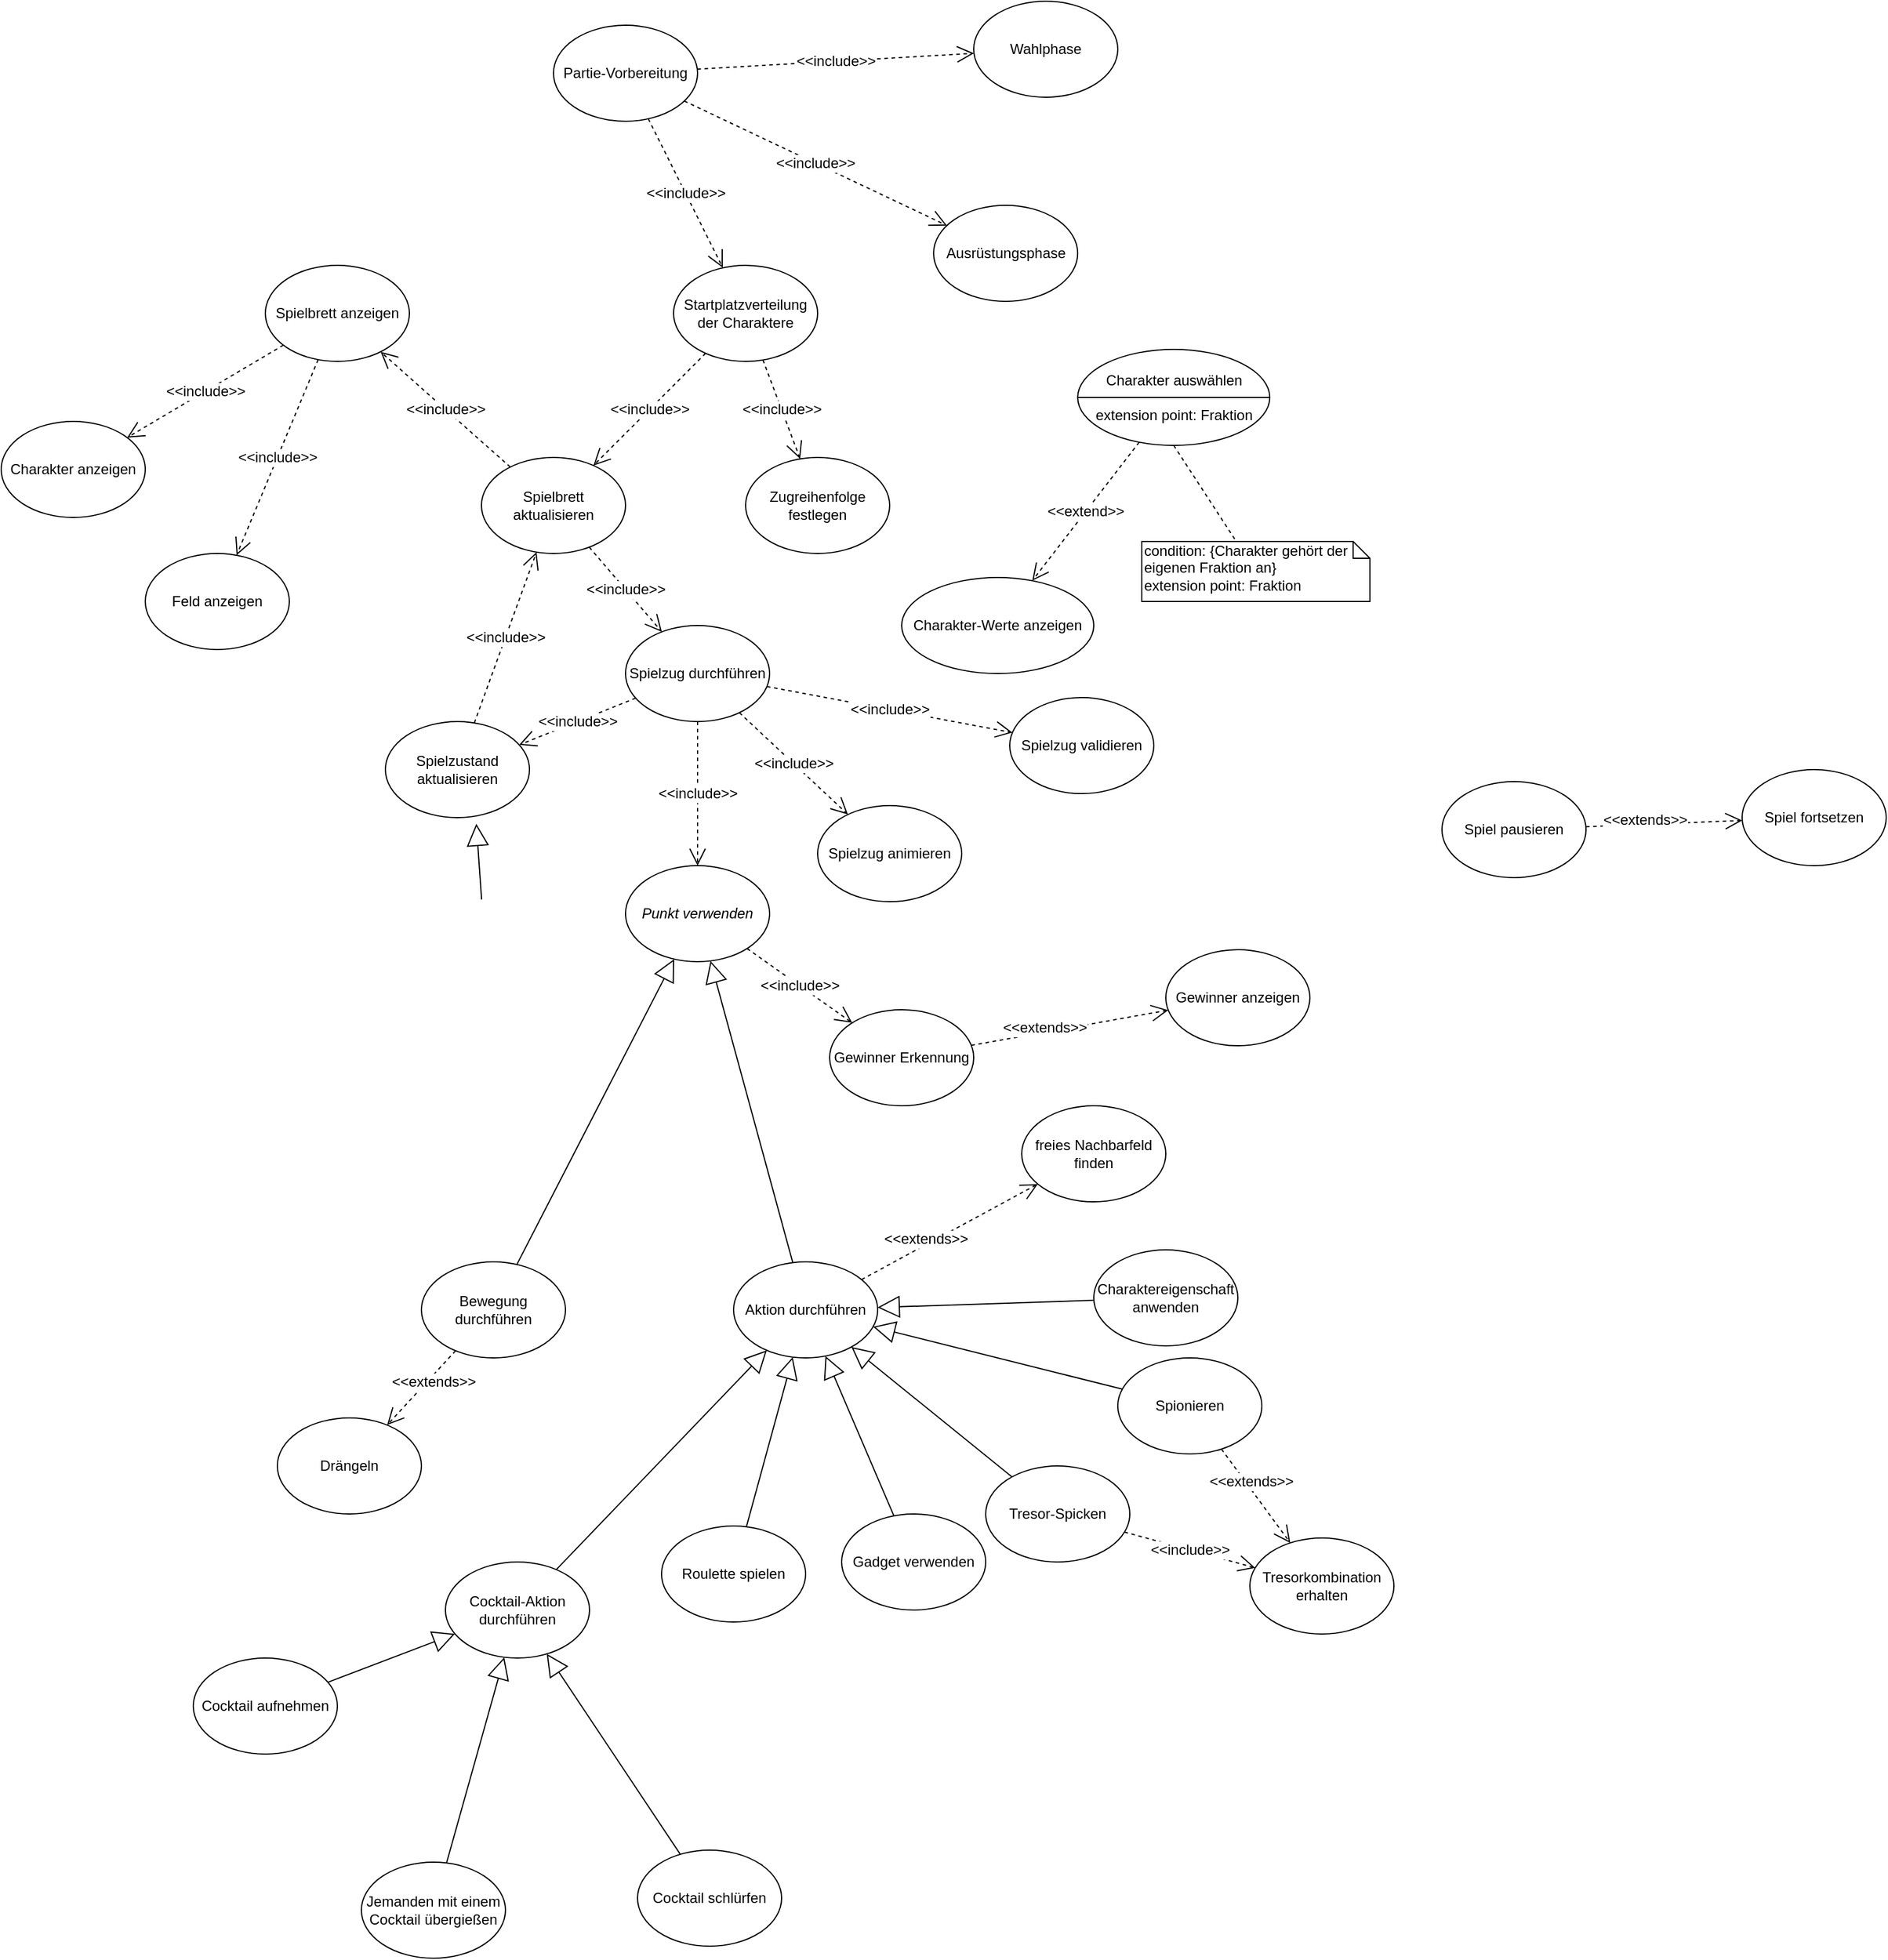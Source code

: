 <mxfile version="12.4.3" type="device" pages="1"><diagram name="Page-1" id="929967ad-93f9-6ef4-fab6-5d389245f69c"><mxGraphModel dx="1656" dy="1031" grid="1" gridSize="10" guides="1" tooltips="1" connect="1" arrows="1" fold="1" page="1" pageScale="1.5" pageWidth="1169" pageHeight="826" background="none" math="0" shadow="0"><root><mxCell id="0" style=";html=1;"/><mxCell id="1" style=";html=1;" parent="0"/><mxCell id="sYkMOlE-JDaQCrQK-QLz-1" value="Partie-Vorbereitung" style="ellipse;whiteSpace=wrap;html=1;" vertex="1" parent="1"><mxGeometry x="500" y="190" width="120" height="80" as="geometry"/></mxCell><mxCell id="sYkMOlE-JDaQCrQK-QLz-2" value="Wahlphase" style="ellipse;whiteSpace=wrap;html=1;" vertex="1" parent="1"><mxGeometry x="850" y="170" width="120" height="80" as="geometry"/></mxCell><mxCell id="sYkMOlE-JDaQCrQK-QLz-3" value="&lt;font style=&quot;font-size: 12px&quot;&gt;&amp;lt;&amp;lt;include&amp;gt;&amp;gt;&lt;/font&gt;" style="endArrow=open;endSize=12;dashed=1;html=1;" edge="1" parent="1" source="sYkMOlE-JDaQCrQK-QLz-1" target="sYkMOlE-JDaQCrQK-QLz-2"><mxGeometry width="160" relative="1" as="geometry"><mxPoint x="770" y="510" as="sourcePoint"/><mxPoint x="930" y="510" as="targetPoint"/></mxGeometry></mxCell><mxCell id="sYkMOlE-JDaQCrQK-QLz-4" value="Ausrüstungsphase" style="ellipse;whiteSpace=wrap;html=1;" vertex="1" parent="1"><mxGeometry x="816.59" y="340" width="120" height="80" as="geometry"/></mxCell><mxCell id="sYkMOlE-JDaQCrQK-QLz-5" value="&lt;font style=&quot;font-size: 12px&quot;&gt;&amp;lt;&amp;lt;include&amp;gt;&amp;gt;&lt;/font&gt;" style="endArrow=open;endSize=12;dashed=1;html=1;" edge="1" parent="1" target="sYkMOlE-JDaQCrQK-QLz-4" source="sYkMOlE-JDaQCrQK-QLz-1"><mxGeometry width="160" relative="1" as="geometry"><mxPoint x="730" y="530" as="sourcePoint"/><mxPoint x="900" y="640" as="targetPoint"/></mxGeometry></mxCell><mxCell id="sYkMOlE-JDaQCrQK-QLz-6" value="Startplatzverteilung der Charaktere" style="ellipse;whiteSpace=wrap;html=1;" vertex="1" parent="1"><mxGeometry x="600" y="390" width="120" height="80" as="geometry"/></mxCell><mxCell id="sYkMOlE-JDaQCrQK-QLz-7" value="&lt;font style=&quot;font-size: 12px&quot;&gt;&amp;lt;&amp;lt;include&amp;gt;&amp;gt;&lt;/font&gt;" style="endArrow=open;endSize=12;dashed=1;html=1;" edge="1" parent="1" source="sYkMOlE-JDaQCrQK-QLz-1" target="sYkMOlE-JDaQCrQK-QLz-6"><mxGeometry width="160" relative="1" as="geometry"><mxPoint x="752.468" y="438.257" as="sourcePoint"/><mxPoint x="967.574" y="581.716" as="targetPoint"/></mxGeometry></mxCell><mxCell id="sYkMOlE-JDaQCrQK-QLz-8" value="&lt;div&gt;Spielzug durchführen&lt;/div&gt;" style="ellipse;whiteSpace=wrap;html=1;" vertex="1" parent="1"><mxGeometry x="560" y="690" width="120" height="80" as="geometry"/></mxCell><mxCell id="sYkMOlE-JDaQCrQK-QLz-9" value="&lt;i&gt;Punkt verwenden&lt;/i&gt;" style="ellipse;whiteSpace=wrap;html=1;" vertex="1" parent="1"><mxGeometry x="560" y="890" width="120" height="80" as="geometry"/></mxCell><mxCell id="sYkMOlE-JDaQCrQK-QLz-10" value="&lt;font style=&quot;font-size: 12px&quot;&gt;&amp;lt;&amp;lt;include&amp;gt;&amp;gt;&lt;/font&gt;" style="endArrow=open;endSize=12;dashed=1;html=1;" edge="1" parent="1" target="sYkMOlE-JDaQCrQK-QLz-9" source="sYkMOlE-JDaQCrQK-QLz-8"><mxGeometry width="160" relative="1" as="geometry"><mxPoint x="659.997" y="739.996" as="sourcePoint"/><mxPoint x="893.414" y="888.826" as="targetPoint"/></mxGeometry></mxCell><mxCell id="sYkMOlE-JDaQCrQK-QLz-11" value="Bewegung durchführen" style="ellipse;whiteSpace=wrap;html=1;" vertex="1" parent="1"><mxGeometry x="390" y="1220" width="120" height="80" as="geometry"/></mxCell><mxCell id="sYkMOlE-JDaQCrQK-QLz-12" value="Aktion durchführen" style="ellipse;whiteSpace=wrap;html=1;" vertex="1" parent="1"><mxGeometry x="650" y="1220" width="120" height="80" as="geometry"/></mxCell><mxCell id="sYkMOlE-JDaQCrQK-QLz-13" value="" style="endArrow=block;endSize=16;endFill=0;html=1;" edge="1" parent="1" source="sYkMOlE-JDaQCrQK-QLz-11" target="sYkMOlE-JDaQCrQK-QLz-9"><mxGeometry x="-0.125" y="-10" width="160" relative="1" as="geometry"><mxPoint x="1010" y="930" as="sourcePoint"/><mxPoint x="1170" y="930" as="targetPoint"/><mxPoint as="offset"/></mxGeometry></mxCell><mxCell id="sYkMOlE-JDaQCrQK-QLz-14" value="" style="endArrow=block;endSize=16;endFill=0;html=1;" edge="1" parent="1" source="sYkMOlE-JDaQCrQK-QLz-12" target="sYkMOlE-JDaQCrQK-QLz-9"><mxGeometry x="-0.125" y="-10" width="160" relative="1" as="geometry"><mxPoint x="1141.633" y="900.003" as="sourcePoint"/><mxPoint x="979.999" y="965.541" as="targetPoint"/><mxPoint as="offset"/></mxGeometry></mxCell><mxCell id="sYkMOlE-JDaQCrQK-QLz-15" value="Gadget verwenden" style="ellipse;whiteSpace=wrap;html=1;" vertex="1" parent="1"><mxGeometry x="740" y="1430" width="120" height="80" as="geometry"/></mxCell><mxCell id="sYkMOlE-JDaQCrQK-QLz-16" value="" style="endArrow=block;endSize=16;endFill=0;html=1;" edge="1" parent="1" source="sYkMOlE-JDaQCrQK-QLz-15" target="sYkMOlE-JDaQCrQK-QLz-12"><mxGeometry width="160" relative="1" as="geometry"><mxPoint x="1310" y="680" as="sourcePoint"/><mxPoint x="1150" y="680" as="targetPoint"/></mxGeometry></mxCell><mxCell id="sYkMOlE-JDaQCrQK-QLz-17" value="Roulette spielen" style="ellipse;whiteSpace=wrap;html=1;" vertex="1" parent="1"><mxGeometry x="590" y="1440" width="120" height="80" as="geometry"/></mxCell><mxCell id="sYkMOlE-JDaQCrQK-QLz-18" value="" style="endArrow=block;endSize=16;endFill=0;html=1;" edge="1" parent="1" source="sYkMOlE-JDaQCrQK-QLz-17" target="sYkMOlE-JDaQCrQK-QLz-12"><mxGeometry width="160" relative="1" as="geometry"><mxPoint x="1270" y="830" as="sourcePoint"/><mxPoint x="1150" y="830" as="targetPoint"/></mxGeometry></mxCell><mxCell id="sYkMOlE-JDaQCrQK-QLz-20" value="Cocktail-Aktion durchführen" style="ellipse;whiteSpace=wrap;html=1;" vertex="1" parent="1"><mxGeometry x="410" y="1470" width="120" height="80" as="geometry"/></mxCell><mxCell id="sYkMOlE-JDaQCrQK-QLz-21" value="" style="endArrow=block;endSize=16;endFill=0;html=1;" edge="1" parent="1" source="sYkMOlE-JDaQCrQK-QLz-20" target="sYkMOlE-JDaQCrQK-QLz-12"><mxGeometry width="160" relative="1" as="geometry"><mxPoint x="1300" y="800" as="sourcePoint"/><mxPoint x="1090" y="870" as="targetPoint"/></mxGeometry></mxCell><mxCell id="sYkMOlE-JDaQCrQK-QLz-22" value="Cocktail aufnehmen" style="ellipse;whiteSpace=wrap;html=1;" vertex="1" parent="1"><mxGeometry x="200" y="1550" width="120" height="80" as="geometry"/></mxCell><mxCell id="sYkMOlE-JDaQCrQK-QLz-23" value="" style="endArrow=block;endSize=16;endFill=0;html=1;" edge="1" parent="1" source="sYkMOlE-JDaQCrQK-QLz-22" target="sYkMOlE-JDaQCrQK-QLz-20"><mxGeometry width="160" relative="1" as="geometry"><mxPoint x="1632.75" y="827.67" as="sourcePoint"/><mxPoint x="1460.0" y="872.322" as="targetPoint"/></mxGeometry></mxCell><mxCell id="sYkMOlE-JDaQCrQK-QLz-24" value="Jemanden mit einem Cocktail übergießen" style="ellipse;whiteSpace=wrap;html=1;" vertex="1" parent="1"><mxGeometry x="340" y="1720" width="120" height="80" as="geometry"/></mxCell><mxCell id="sYkMOlE-JDaQCrQK-QLz-25" value="" style="endArrow=block;endSize=16;endFill=0;html=1;" edge="1" parent="1" source="sYkMOlE-JDaQCrQK-QLz-24" target="sYkMOlE-JDaQCrQK-QLz-20"><mxGeometry width="160" relative="1" as="geometry"><mxPoint x="1533.19" y="950" as="sourcePoint"/><mxPoint x="1269.998" y="1067.174" as="targetPoint"/></mxGeometry></mxCell><mxCell id="sYkMOlE-JDaQCrQK-QLz-26" value="Cocktail schlürfen" style="ellipse;whiteSpace=wrap;html=1;" vertex="1" parent="1"><mxGeometry x="570.0" y="1710" width="120" height="80" as="geometry"/></mxCell><mxCell id="sYkMOlE-JDaQCrQK-QLz-27" value="" style="endArrow=block;endSize=16;endFill=0;html=1;" edge="1" parent="1" source="sYkMOlE-JDaQCrQK-QLz-26" target="sYkMOlE-JDaQCrQK-QLz-20"><mxGeometry width="160" relative="1" as="geometry"><mxPoint x="1416.6" y="1030" as="sourcePoint"/><mxPoint x="1153.408" y="1147.174" as="targetPoint"/></mxGeometry></mxCell><mxCell id="sYkMOlE-JDaQCrQK-QLz-28" value="Spionieren" style="ellipse;whiteSpace=wrap;html=1;" vertex="1" parent="1"><mxGeometry x="970" y="1300" width="120" height="80" as="geometry"/></mxCell><mxCell id="sYkMOlE-JDaQCrQK-QLz-29" value="" style="endArrow=block;endSize=16;endFill=0;html=1;" edge="1" parent="1" source="sYkMOlE-JDaQCrQK-QLz-28" target="sYkMOlE-JDaQCrQK-QLz-12"><mxGeometry width="160" relative="1" as="geometry"><mxPoint x="1201.25" y="716" as="sourcePoint"/><mxPoint x="1060.002" y="682.684" as="targetPoint"/></mxGeometry></mxCell><mxCell id="sYkMOlE-JDaQCrQK-QLz-30" value="Tresor-Spicken" style="ellipse;whiteSpace=wrap;html=1;" vertex="1" parent="1"><mxGeometry x="860" y="1390" width="120" height="80" as="geometry"/></mxCell><mxCell id="sYkMOlE-JDaQCrQK-QLz-31" value="" style="endArrow=block;endSize=16;endFill=0;html=1;" edge="1" parent="1" source="sYkMOlE-JDaQCrQK-QLz-30" target="sYkMOlE-JDaQCrQK-QLz-12"><mxGeometry width="160" relative="1" as="geometry"><mxPoint x="1050" y="760" as="sourcePoint"/><mxPoint x="1041.741" y="790.858" as="targetPoint"/></mxGeometry></mxCell><mxCell id="sYkMOlE-JDaQCrQK-QLz-32" value="Drängeln" style="ellipse;whiteSpace=wrap;html=1;" vertex="1" parent="1"><mxGeometry x="270" y="1350" width="120" height="80" as="geometry"/></mxCell><mxCell id="sYkMOlE-JDaQCrQK-QLz-33" value="&lt;font style=&quot;font-size: 12px&quot;&gt;&amp;lt;&amp;lt;extends&amp;gt;&amp;gt;&lt;/font&gt;" style="endArrow=open;endSize=12;dashed=1;html=1;" edge="1" parent="1" source="sYkMOlE-JDaQCrQK-QLz-11" target="sYkMOlE-JDaQCrQK-QLz-32"><mxGeometry x="-0.249" y="4" width="160" relative="1" as="geometry"><mxPoint x="190" y="1250" as="sourcePoint"/><mxPoint x="350" y="1250" as="targetPoint"/><mxPoint as="offset"/></mxGeometry></mxCell><mxCell id="sYkMOlE-JDaQCrQK-QLz-35" value="Charaktereigenschaft anwenden" style="ellipse;whiteSpace=wrap;html=1;" vertex="1" parent="1"><mxGeometry x="950" y="1210" width="120" height="80" as="geometry"/></mxCell><mxCell id="sYkMOlE-JDaQCrQK-QLz-36" value="" style="endArrow=block;endSize=16;endFill=0;html=1;" edge="1" parent="1" source="sYkMOlE-JDaQCrQK-QLz-35" target="sYkMOlE-JDaQCrQK-QLz-12"><mxGeometry width="160" relative="1" as="geometry"><mxPoint x="1047.562" y="1219.996" as="sourcePoint"/><mxPoint x="840.0" y="1167.945" as="targetPoint"/></mxGeometry></mxCell><mxCell id="sYkMOlE-JDaQCrQK-QLz-37" value="Spiel pausieren" style="ellipse;whiteSpace=wrap;html=1;" vertex="1" parent="1"><mxGeometry x="1240" y="820" width="120" height="80" as="geometry"/></mxCell><mxCell id="sYkMOlE-JDaQCrQK-QLz-38" value="Spiel fortsetzen" style="ellipse;whiteSpace=wrap;html=1;" vertex="1" parent="1"><mxGeometry x="1490" y="810" width="120" height="80" as="geometry"/></mxCell><mxCell id="sYkMOlE-JDaQCrQK-QLz-39" value="&lt;font style=&quot;font-size: 12px&quot;&gt;&amp;lt;&amp;lt;extends&amp;gt;&amp;gt;&lt;/font&gt;" style="endArrow=open;endSize=12;dashed=1;html=1;" edge="1" parent="1" source="sYkMOlE-JDaQCrQK-QLz-37" target="sYkMOlE-JDaQCrQK-QLz-38"><mxGeometry x="-0.249" y="4" width="160" relative="1" as="geometry"><mxPoint x="1530.004" y="1128.103" as="sourcePoint"/><mxPoint x="1472.976" y="1190.004" as="targetPoint"/><mxPoint as="offset"/></mxGeometry></mxCell><mxCell id="sYkMOlE-JDaQCrQK-QLz-40" value="Gewinner Erkennung" style="ellipse;whiteSpace=wrap;html=1;" vertex="1" parent="1"><mxGeometry x="730" y="1010" width="120" height="80" as="geometry"/></mxCell><mxCell id="sYkMOlE-JDaQCrQK-QLz-41" value="Spielbrett anzeigen" style="ellipse;whiteSpace=wrap;html=1;" vertex="1" parent="1"><mxGeometry x="260" y="390" width="120" height="80" as="geometry"/></mxCell><mxCell id="sYkMOlE-JDaQCrQK-QLz-42" value="&lt;font style=&quot;font-size: 12px&quot;&gt;&amp;lt;&amp;lt;include&amp;gt;&amp;gt;&lt;/font&gt;" style="endArrow=open;endSize=12;dashed=1;html=1;" edge="1" parent="1" source="sYkMOlE-JDaQCrQK-QLz-41" target="sYkMOlE-JDaQCrQK-QLz-43"><mxGeometry width="160" relative="1" as="geometry"><mxPoint x="351.809" y="794.911" as="sourcePoint"/><mxPoint x="340.0" y="905.098" as="targetPoint"/></mxGeometry></mxCell><mxCell id="sYkMOlE-JDaQCrQK-QLz-43" value="Feld anzeigen" style="ellipse;whiteSpace=wrap;html=1;" vertex="1" parent="1"><mxGeometry x="160" y="630" width="120" height="80" as="geometry"/></mxCell><mxCell id="sYkMOlE-JDaQCrQK-QLz-45" value="&lt;font style=&quot;font-size: 12px&quot;&gt;&amp;lt;&amp;lt;include&amp;gt;&amp;gt;&lt;/font&gt;" style="endArrow=open;endSize=12;dashed=1;html=1;" edge="1" parent="1" source="sYkMOlE-JDaQCrQK-QLz-41" target="sYkMOlE-JDaQCrQK-QLz-55"><mxGeometry width="160" relative="1" as="geometry"><mxPoint x="394.378" y="759.824" as="sourcePoint"/><mxPoint x="375.689" y="890.18" as="targetPoint"/></mxGeometry></mxCell><mxCell id="sYkMOlE-JDaQCrQK-QLz-55" value="Charakter anzeigen" style="ellipse;whiteSpace=wrap;html=1;" vertex="1" parent="1"><mxGeometry x="40" y="520" width="120" height="80" as="geometry"/></mxCell><mxCell id="sYkMOlE-JDaQCrQK-QLz-64" value="" style="endArrow=block;endSize=16;endFill=0;html=1;" edge="1" parent="1" source="sYkMOlE-JDaQCrQK-QLz-63"><mxGeometry x="-0.125" y="-10" width="160" relative="1" as="geometry"><mxPoint x="440.136" y="918.194" as="sourcePoint"/><mxPoint x="435.709" y="855.144" as="targetPoint"/><mxPoint as="offset"/></mxGeometry></mxCell><mxCell id="sYkMOlE-JDaQCrQK-QLz-66" value="&lt;div&gt;Spielzug animieren&lt;/div&gt;" style="ellipse;whiteSpace=wrap;html=1;" vertex="1" parent="1"><mxGeometry x="720" y="840" width="120" height="80" as="geometry"/></mxCell><mxCell id="sYkMOlE-JDaQCrQK-QLz-67" value="&lt;font style=&quot;font-size: 12px&quot;&gt;&amp;lt;&amp;lt;include&amp;gt;&amp;gt;&lt;/font&gt;" style="endArrow=open;endSize=12;dashed=1;html=1;fontStyle=0" edge="1" parent="1" source="sYkMOlE-JDaQCrQK-QLz-8" target="sYkMOlE-JDaQCrQK-QLz-66"><mxGeometry width="160" relative="1" as="geometry"><mxPoint x="646.009" y="789.911" as="sourcePoint"/><mxPoint x="634.2" y="900.098" as="targetPoint"/></mxGeometry></mxCell><mxCell id="sYkMOlE-JDaQCrQK-QLz-77" value="&lt;font style=&quot;font-size: 12px&quot;&gt;&amp;lt;&amp;lt;include&amp;gt;&amp;gt;&lt;/font&gt;" style="endArrow=open;endSize=12;dashed=1;html=1;" edge="1" parent="1" source="sYkMOlE-JDaQCrQK-QLz-30" target="sYkMOlE-JDaQCrQK-QLz-78"><mxGeometry width="160" relative="1" as="geometry"><mxPoint x="1120.001" y="1403.816" as="sourcePoint"/><mxPoint x="1245.897" y="1536.187" as="targetPoint"/></mxGeometry></mxCell><mxCell id="sYkMOlE-JDaQCrQK-QLz-78" value="&lt;div&gt;Tresorkombination&lt;/div&gt;&lt;div&gt;erhalten&lt;br&gt;&lt;/div&gt;" style="ellipse;whiteSpace=wrap;html=1;" vertex="1" parent="1"><mxGeometry x="1080" y="1450" width="120" height="80" as="geometry"/></mxCell><mxCell id="sYkMOlE-JDaQCrQK-QLz-79" value="&lt;font style=&quot;font-size: 12px&quot;&gt;&amp;lt;&amp;lt;extends&amp;gt;&amp;gt;&lt;/font&gt;" style="endArrow=open;endSize=12;dashed=1;html=1;" edge="1" parent="1" source="sYkMOlE-JDaQCrQK-QLz-28" target="sYkMOlE-JDaQCrQK-QLz-78"><mxGeometry x="-0.249" y="4" width="160" relative="1" as="geometry"><mxPoint x="1247.024" y="1399.053" as="sourcePoint"/><mxPoint x="1189.996" y="1460.954" as="targetPoint"/><mxPoint as="offset"/></mxGeometry></mxCell><mxCell id="sYkMOlE-JDaQCrQK-QLz-81" value="&lt;font style=&quot;font-size: 12px&quot;&gt;&amp;lt;&amp;lt;include&amp;gt;&amp;gt;&lt;/font&gt;" style="endArrow=open;endSize=12;dashed=1;html=1;fontStyle=0" edge="1" parent="1" source="sYkMOlE-JDaQCrQK-QLz-9" target="sYkMOlE-JDaQCrQK-QLz-40"><mxGeometry width="160" relative="1" as="geometry"><mxPoint x="709.999" y="915.234" as="sourcePoint"/><mxPoint x="843.187" y="1000.002" as="targetPoint"/></mxGeometry></mxCell><mxCell id="sYkMOlE-JDaQCrQK-QLz-82" value="Spielzug validieren" style="ellipse;whiteSpace=wrap;html=1;" vertex="1" parent="1"><mxGeometry x="880" y="750" width="120" height="80" as="geometry"/></mxCell><mxCell id="sYkMOlE-JDaQCrQK-QLz-83" value="&lt;font style=&quot;font-size: 12px&quot;&gt;&amp;lt;&amp;lt;include&amp;gt;&amp;gt;&lt;/font&gt;" style="endArrow=open;endSize=12;dashed=1;html=1;fontStyle=0" edge="1" parent="1" source="sYkMOlE-JDaQCrQK-QLz-8" target="sYkMOlE-JDaQCrQK-QLz-82"><mxGeometry width="160" relative="1" as="geometry"><mxPoint x="693.309" y="777.684" as="sourcePoint"/><mxPoint x="826.497" y="862.452" as="targetPoint"/></mxGeometry></mxCell><mxCell id="sYkMOlE-JDaQCrQK-QLz-84" value="Spielzustand aktualisieren" style="ellipse;whiteSpace=wrap;html=1;" vertex="1" parent="1"><mxGeometry x="360" y="770" width="120" height="80" as="geometry"/></mxCell><mxCell id="sYkMOlE-JDaQCrQK-QLz-85" value="&lt;font style=&quot;font-size: 12px&quot;&gt;&amp;lt;&amp;lt;include&amp;gt;&amp;gt;&lt;/font&gt;" style="endArrow=open;endSize=12;dashed=1;html=1;" edge="1" parent="1" source="sYkMOlE-JDaQCrQK-QLz-8" target="sYkMOlE-JDaQCrQK-QLz-84"><mxGeometry width="160" relative="1" as="geometry"><mxPoint x="630" y="780" as="sourcePoint"/><mxPoint x="630" y="900.0" as="targetPoint"/></mxGeometry></mxCell><mxCell id="sYkMOlE-JDaQCrQK-QLz-86" value="Spielbrett aktualisieren" style="ellipse;whiteSpace=wrap;html=1;" vertex="1" parent="1"><mxGeometry x="440" y="550" width="120" height="80" as="geometry"/></mxCell><mxCell id="sYkMOlE-JDaQCrQK-QLz-87" value="&lt;font style=&quot;font-size: 12px&quot;&gt;&amp;lt;&amp;lt;include&amp;gt;&amp;gt;&lt;/font&gt;" style="endArrow=open;endSize=12;dashed=1;html=1;" edge="1" parent="1" source="sYkMOlE-JDaQCrQK-QLz-84" target="sYkMOlE-JDaQCrQK-QLz-86"><mxGeometry width="160" relative="1" as="geometry"><mxPoint x="640" y="790" as="sourcePoint"/><mxPoint x="640" y="910.0" as="targetPoint"/></mxGeometry></mxCell><mxCell id="sYkMOlE-JDaQCrQK-QLz-88" value="&lt;font style=&quot;font-size: 12px&quot;&gt;&amp;lt;&amp;lt;include&amp;gt;&amp;gt;&lt;/font&gt;" style="endArrow=open;endSize=12;dashed=1;html=1;" edge="1" parent="1" source="sYkMOlE-JDaQCrQK-QLz-86" target="sYkMOlE-JDaQCrQK-QLz-41"><mxGeometry width="160" relative="1" as="geometry"><mxPoint x="448.974" y="782.053" as="sourcePoint"/><mxPoint x="491.174" y="697.98" as="targetPoint"/></mxGeometry></mxCell><mxCell id="sYkMOlE-JDaQCrQK-QLz-89" value="&lt;font style=&quot;font-size: 12px&quot;&gt;&amp;lt;&amp;lt;include&amp;gt;&amp;gt;&lt;/font&gt;" style="endArrow=open;endSize=12;dashed=1;html=1;" edge="1" parent="1" source="sYkMOlE-JDaQCrQK-QLz-6" target="sYkMOlE-JDaQCrQK-QLz-112"><mxGeometry width="160" relative="1" as="geometry"><mxPoint x="460.004" y="317.947" as="sourcePoint"/><mxPoint x="522.056" y="442.053" as="targetPoint"/></mxGeometry></mxCell><mxCell id="sYkMOlE-JDaQCrQK-QLz-90" value="&lt;font style=&quot;font-size: 12px&quot;&gt;&amp;lt;&amp;lt;include&amp;gt;&amp;gt;&lt;/font&gt;" style="endArrow=open;endSize=12;dashed=1;html=1;" edge="1" parent="1" source="sYkMOlE-JDaQCrQK-QLz-86" target="sYkMOlE-JDaQCrQK-QLz-8"><mxGeometry width="160" relative="1" as="geometry"><mxPoint x="636.718" y="473.282" as="sourcePoint"/><mxPoint x="680" y="567" as="targetPoint"/></mxGeometry></mxCell><mxCell id="sYkMOlE-JDaQCrQK-QLz-91" value="&lt;div&gt;Charakter auswählen&lt;/div&gt;&lt;div&gt;&lt;br&gt;&lt;/div&gt;&lt;div&gt;extension point: Fraktion&lt;br&gt;&lt;/div&gt;" style="ellipse;whiteSpace=wrap;html=1;" vertex="1" parent="1"><mxGeometry x="936.59" y="460" width="160" height="80" as="geometry"/></mxCell><mxCell id="sYkMOlE-JDaQCrQK-QLz-92" value="Charakter-Werte anzeigen" style="ellipse;whiteSpace=wrap;html=1;" vertex="1" parent="1"><mxGeometry x="790" y="650" width="160" height="80" as="geometry"/></mxCell><mxCell id="sYkMOlE-JDaQCrQK-QLz-93" value="&lt;font style=&quot;font-size: 12px&quot;&gt;&amp;lt;&amp;lt;extend&amp;gt;&amp;gt;&lt;/font&gt;" style="endArrow=open;endSize=12;dashed=1;html=1;" edge="1" source="sYkMOlE-JDaQCrQK-QLz-91" target="sYkMOlE-JDaQCrQK-QLz-92" parent="1"><mxGeometry width="160" relative="1" as="geometry"><mxPoint x="890" y="620" as="sourcePoint"/><mxPoint x="1055.689" y="482.56" as="targetPoint"/></mxGeometry></mxCell><mxCell id="sYkMOlE-JDaQCrQK-QLz-94" value="" style="endArrow=none;endSize=12;dashed=1;html=1;endFill=0;exitX=0.5;exitY=1;exitDx=0;exitDy=0;" edge="1" source="sYkMOlE-JDaQCrQK-QLz-91" target="sYkMOlE-JDaQCrQK-QLz-95" parent="1"><mxGeometry x="0.75" y="60" width="160" relative="1" as="geometry"><mxPoint x="1020" y="560" as="sourcePoint"/><mxPoint x="1150" y="630" as="targetPoint"/><mxPoint as="offset"/></mxGeometry></mxCell><mxCell id="sYkMOlE-JDaQCrQK-QLz-95" value="&lt;div&gt;condition: {Charakter gehört der eigenen Fraktion an}&lt;/div&gt;&lt;div&gt;extension point: Fraktion&lt;br&gt;&lt;/div&gt;" style="shape=note;whiteSpace=wrap;html=1;size=14;verticalAlign=top;align=left;spacingTop=-6;" vertex="1" parent="1"><mxGeometry x="990" y="620" width="190" height="50" as="geometry"/></mxCell><mxCell id="sYkMOlE-JDaQCrQK-QLz-96" value="" style="endArrow=none;html=1;entryX=1;entryY=0.5;entryDx=0;entryDy=0;exitX=0;exitY=0.5;exitDx=0;exitDy=0;" edge="1" source="sYkMOlE-JDaQCrQK-QLz-91" target="sYkMOlE-JDaQCrQK-QLz-91" parent="1"><mxGeometry width="50" height="50" relative="1" as="geometry"><mxPoint x="870" y="550" as="sourcePoint"/><mxPoint x="920" y="500" as="targetPoint"/></mxGeometry></mxCell><mxCell id="sYkMOlE-JDaQCrQK-QLz-112" value="Zugreihenfolge festlegen" style="ellipse;whiteSpace=wrap;html=1;" vertex="1" parent="1"><mxGeometry x="660" y="550" width="120" height="80" as="geometry"/></mxCell><mxCell id="sYkMOlE-JDaQCrQK-QLz-115" value="&lt;font style=&quot;font-size: 12px&quot;&gt;&amp;lt;&amp;lt;include&amp;gt;&amp;gt;&lt;/font&gt;" style="endArrow=open;endSize=12;dashed=1;html=1;" edge="1" parent="1" source="sYkMOlE-JDaQCrQK-QLz-6" target="sYkMOlE-JDaQCrQK-QLz-86"><mxGeometry width="160" relative="1" as="geometry"><mxPoint x="570.002" y="487.877" as="sourcePoint"/><mxPoint x="592.518" y="550.003" as="targetPoint"/></mxGeometry></mxCell><mxCell id="sYkMOlE-JDaQCrQK-QLz-118" value="&lt;font style=&quot;font-size: 12px&quot;&gt;&amp;lt;&amp;lt;extends&amp;gt;&amp;gt;&lt;/font&gt;" style="endArrow=open;endSize=12;dashed=1;html=1;" edge="1" parent="1" source="sYkMOlE-JDaQCrQK-QLz-12" target="sYkMOlE-JDaQCrQK-QLz-119"><mxGeometry x="-0.249" y="4" width="160" relative="1" as="geometry"><mxPoint x="789.996" y="1185.507" as="sourcePoint"/><mxPoint x="920.186" y="1180.001" as="targetPoint"/><mxPoint as="offset"/></mxGeometry></mxCell><mxCell id="sYkMOlE-JDaQCrQK-QLz-119" value="freies Nachbarfeld finden" style="ellipse;whiteSpace=wrap;html=1;" vertex="1" parent="1"><mxGeometry x="889.996" y="1090.001" width="120" height="80" as="geometry"/></mxCell><mxCell id="sYkMOlE-JDaQCrQK-QLz-120" value="Gewinner anzeigen" style="ellipse;whiteSpace=wrap;html=1;" vertex="1" parent="1"><mxGeometry x="1010" y="960" width="120" height="80" as="geometry"/></mxCell><mxCell id="sYkMOlE-JDaQCrQK-QLz-121" value="&lt;font style=&quot;font-size: 12px&quot;&gt;&amp;lt;&amp;lt;extends&amp;gt;&amp;gt;&lt;/font&gt;" style="endArrow=open;endSize=12;dashed=1;html=1;" edge="1" parent="1" source="sYkMOlE-JDaQCrQK-QLz-40" target="sYkMOlE-JDaQCrQK-QLz-120"><mxGeometry x="-0.249" y="4" width="160" relative="1" as="geometry"><mxPoint x="869.806" y="1025.507" as="sourcePoint"/><mxPoint x="999.996" y="1020.001" as="targetPoint"/><mxPoint as="offset"/></mxGeometry></mxCell></root></mxGraphModel></diagram></mxfile>